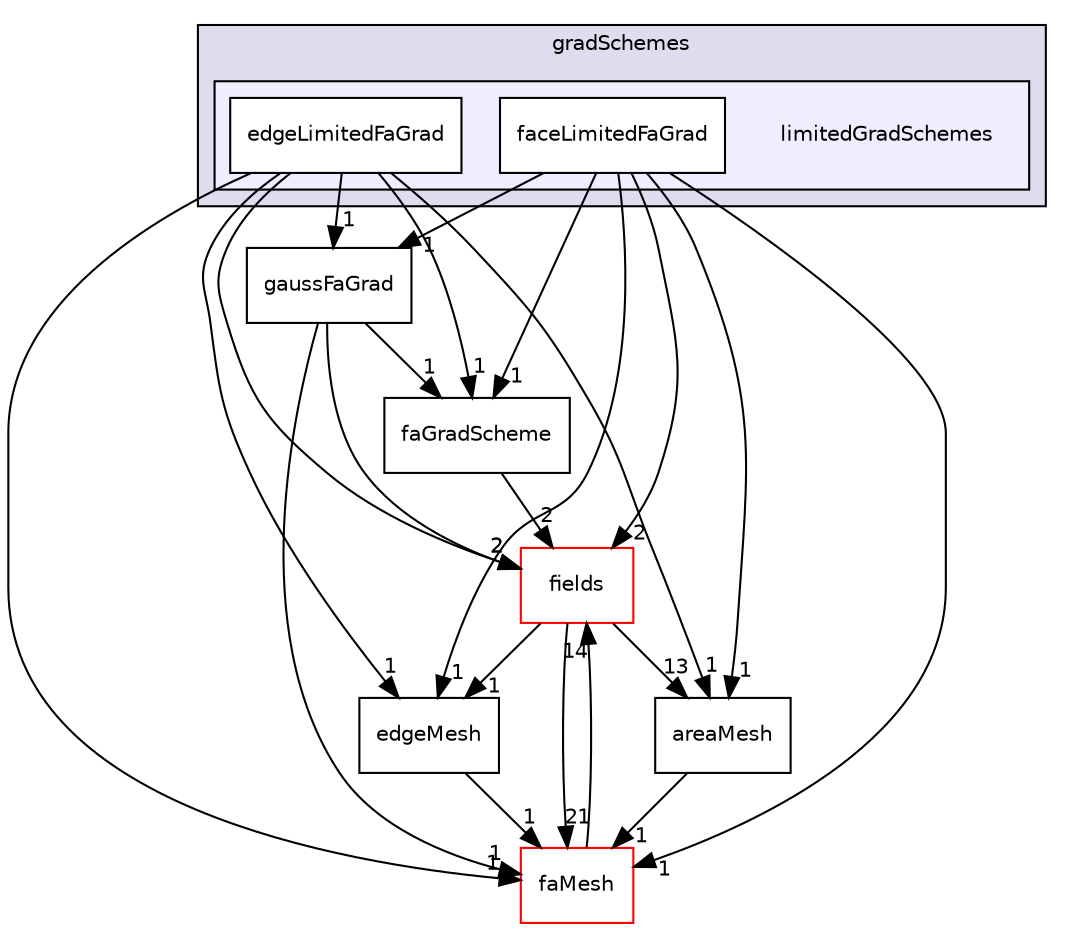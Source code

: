 digraph "src/finiteArea/finiteArea/gradSchemes/limitedGradSchemes" {
  bgcolor=transparent;
  compound=true
  node [ fontsize="10", fontname="Helvetica"];
  edge [ labelfontsize="10", labelfontname="Helvetica"];
  subgraph clusterdir_cc5a8798c3fe9c94eaaef0cef369eaad {
    graph [ bgcolor="#ddddee", pencolor="black", label="gradSchemes" fontname="Helvetica", fontsize="10", URL="dir_cc5a8798c3fe9c94eaaef0cef369eaad.html"]
  subgraph clusterdir_0c3fe44de402e04376aa43682cac4866 {
    graph [ bgcolor="#eeeeff", pencolor="black", label="" URL="dir_0c3fe44de402e04376aa43682cac4866.html"];
    dir_0c3fe44de402e04376aa43682cac4866 [shape=plaintext label="limitedGradSchemes"];
    dir_990847c3e1d0e18942d0b375013430cf [shape=box label="edgeLimitedFaGrad" color="black" fillcolor="white" style="filled" URL="dir_990847c3e1d0e18942d0b375013430cf.html"];
    dir_19b9d98977e41911c952538aab5975c4 [shape=box label="faceLimitedFaGrad" color="black" fillcolor="white" style="filled" URL="dir_19b9d98977e41911c952538aab5975c4.html"];
  }
  }
  dir_cd298d060744651ce9fb813038c0019e [shape=box label="gaussFaGrad" URL="dir_cd298d060744651ce9fb813038c0019e.html"];
  dir_82c77a639fb8894523e0866635d617d1 [shape=box label="fields" color="red" URL="dir_82c77a639fb8894523e0866635d617d1.html"];
  dir_6ef5889ffbfbbd682d743a67e9ce9e17 [shape=box label="edgeMesh" URL="dir_6ef5889ffbfbbd682d743a67e9ce9e17.html"];
  dir_aa4bce7a1abbd72ee1f4d02ddf362a3b [shape=box label="areaMesh" URL="dir_aa4bce7a1abbd72ee1f4d02ddf362a3b.html"];
  dir_f14612db68a06d13a87d37d60dc895d5 [shape=box label="faMesh" color="red" URL="dir_f14612db68a06d13a87d37d60dc895d5.html"];
  dir_999970b336e746faff42463e72c22c77 [shape=box label="faGradScheme" URL="dir_999970b336e746faff42463e72c22c77.html"];
  dir_cd298d060744651ce9fb813038c0019e->dir_82c77a639fb8894523e0866635d617d1 [headlabel="2", labeldistance=1.5 headhref="dir_000794_000734.html"];
  dir_cd298d060744651ce9fb813038c0019e->dir_f14612db68a06d13a87d37d60dc895d5 [headlabel="1", labeldistance=1.5 headhref="dir_000794_000719.html"];
  dir_cd298d060744651ce9fb813038c0019e->dir_999970b336e746faff42463e72c22c77 [headlabel="1", labeldistance=1.5 headhref="dir_000794_000793.html"];
  dir_82c77a639fb8894523e0866635d617d1->dir_6ef5889ffbfbbd682d743a67e9ce9e17 [headlabel="1", labeldistance=1.5 headhref="dir_000734_000715.html"];
  dir_82c77a639fb8894523e0866635d617d1->dir_aa4bce7a1abbd72ee1f4d02ddf362a3b [headlabel="13", labeldistance=1.5 headhref="dir_000734_000714.html"];
  dir_82c77a639fb8894523e0866635d617d1->dir_f14612db68a06d13a87d37d60dc895d5 [headlabel="21", labeldistance=1.5 headhref="dir_000734_000719.html"];
  dir_6ef5889ffbfbbd682d743a67e9ce9e17->dir_f14612db68a06d13a87d37d60dc895d5 [headlabel="1", labeldistance=1.5 headhref="dir_000715_000719.html"];
  dir_990847c3e1d0e18942d0b375013430cf->dir_cd298d060744651ce9fb813038c0019e [headlabel="1", labeldistance=1.5 headhref="dir_000797_000794.html"];
  dir_990847c3e1d0e18942d0b375013430cf->dir_82c77a639fb8894523e0866635d617d1 [headlabel="2", labeldistance=1.5 headhref="dir_000797_000734.html"];
  dir_990847c3e1d0e18942d0b375013430cf->dir_6ef5889ffbfbbd682d743a67e9ce9e17 [headlabel="1", labeldistance=1.5 headhref="dir_000797_000715.html"];
  dir_990847c3e1d0e18942d0b375013430cf->dir_aa4bce7a1abbd72ee1f4d02ddf362a3b [headlabel="1", labeldistance=1.5 headhref="dir_000797_000714.html"];
  dir_990847c3e1d0e18942d0b375013430cf->dir_f14612db68a06d13a87d37d60dc895d5 [headlabel="1", labeldistance=1.5 headhref="dir_000797_000719.html"];
  dir_990847c3e1d0e18942d0b375013430cf->dir_999970b336e746faff42463e72c22c77 [headlabel="1", labeldistance=1.5 headhref="dir_000797_000793.html"];
  dir_aa4bce7a1abbd72ee1f4d02ddf362a3b->dir_f14612db68a06d13a87d37d60dc895d5 [headlabel="1", labeldistance=1.5 headhref="dir_000714_000719.html"];
  dir_f14612db68a06d13a87d37d60dc895d5->dir_82c77a639fb8894523e0866635d617d1 [headlabel="14", labeldistance=1.5 headhref="dir_000719_000734.html"];
  dir_19b9d98977e41911c952538aab5975c4->dir_cd298d060744651ce9fb813038c0019e [headlabel="1", labeldistance=1.5 headhref="dir_000798_000794.html"];
  dir_19b9d98977e41911c952538aab5975c4->dir_82c77a639fb8894523e0866635d617d1 [headlabel="2", labeldistance=1.5 headhref="dir_000798_000734.html"];
  dir_19b9d98977e41911c952538aab5975c4->dir_6ef5889ffbfbbd682d743a67e9ce9e17 [headlabel="1", labeldistance=1.5 headhref="dir_000798_000715.html"];
  dir_19b9d98977e41911c952538aab5975c4->dir_aa4bce7a1abbd72ee1f4d02ddf362a3b [headlabel="1", labeldistance=1.5 headhref="dir_000798_000714.html"];
  dir_19b9d98977e41911c952538aab5975c4->dir_f14612db68a06d13a87d37d60dc895d5 [headlabel="1", labeldistance=1.5 headhref="dir_000798_000719.html"];
  dir_19b9d98977e41911c952538aab5975c4->dir_999970b336e746faff42463e72c22c77 [headlabel="1", labeldistance=1.5 headhref="dir_000798_000793.html"];
  dir_999970b336e746faff42463e72c22c77->dir_82c77a639fb8894523e0866635d617d1 [headlabel="2", labeldistance=1.5 headhref="dir_000793_000734.html"];
}
